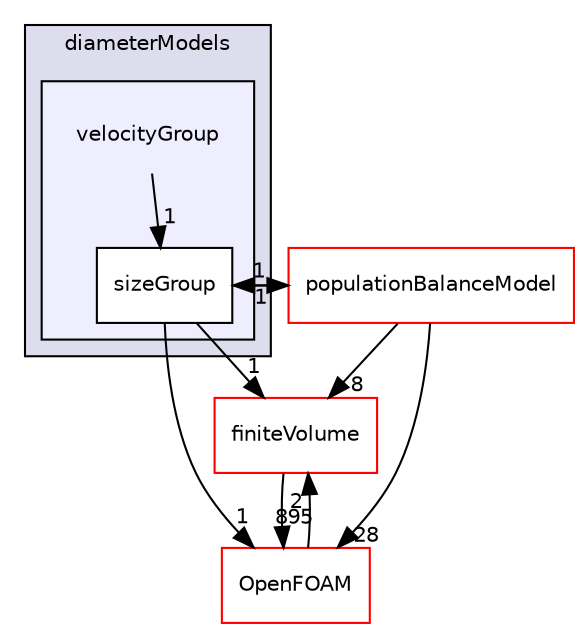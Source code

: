 digraph "src/phaseSystemModels/reactingEulerFoam/phaseSystems/diameterModels/velocityGroup" {
  bgcolor=transparent;
  compound=true
  node [ fontsize="10", fontname="Helvetica"];
  edge [ labelfontsize="10", labelfontname="Helvetica"];
  subgraph clusterdir_392fb4ca1bfd99dbd8b53c7f4b9bb9ee {
    graph [ bgcolor="#ddddee", pencolor="black", label="diameterModels" fontname="Helvetica", fontsize="10", URL="dir_392fb4ca1bfd99dbd8b53c7f4b9bb9ee.html"]
  subgraph clusterdir_271e7c6e1ecf85ff5235ed3b4871b05d {
    graph [ bgcolor="#eeeeff", pencolor="black", label="" URL="dir_271e7c6e1ecf85ff5235ed3b4871b05d.html"];
    dir_271e7c6e1ecf85ff5235ed3b4871b05d [shape=plaintext label="velocityGroup"];
    dir_e316aae83fb5e8eb6e209d25cf00578a [shape=box label="sizeGroup" color="black" fillcolor="white" style="filled" URL="dir_e316aae83fb5e8eb6e209d25cf00578a.html"];
  }
  }
  dir_9bd15774b555cf7259a6fa18f99fe99b [shape=box label="finiteVolume" color="red" URL="dir_9bd15774b555cf7259a6fa18f99fe99b.html"];
  dir_4a6d1fbad301874a73ea01594d41bbe5 [shape=box label="populationBalanceModel" color="red" URL="dir_4a6d1fbad301874a73ea01594d41bbe5.html"];
  dir_c5473ff19b20e6ec4dfe5c310b3778a8 [shape=box label="OpenFOAM" color="red" URL="dir_c5473ff19b20e6ec4dfe5c310b3778a8.html"];
  dir_9bd15774b555cf7259a6fa18f99fe99b->dir_c5473ff19b20e6ec4dfe5c310b3778a8 [headlabel="895", labeldistance=1.5 headhref="dir_000814_002151.html"];
  dir_271e7c6e1ecf85ff5235ed3b4871b05d->dir_e316aae83fb5e8eb6e209d25cf00578a [headlabel="1", labeldistance=1.5 headhref="dir_003219_003220.html"];
  dir_4a6d1fbad301874a73ea01594d41bbe5->dir_9bd15774b555cf7259a6fa18f99fe99b [headlabel="8", labeldistance=1.5 headhref="dir_000852_000814.html"];
  dir_4a6d1fbad301874a73ea01594d41bbe5->dir_c5473ff19b20e6ec4dfe5c310b3778a8 [headlabel="28", labeldistance=1.5 headhref="dir_000852_002151.html"];
  dir_4a6d1fbad301874a73ea01594d41bbe5->dir_e316aae83fb5e8eb6e209d25cf00578a [headlabel="1", labeldistance=1.5 headhref="dir_000852_003220.html"];
  dir_c5473ff19b20e6ec4dfe5c310b3778a8->dir_9bd15774b555cf7259a6fa18f99fe99b [headlabel="2", labeldistance=1.5 headhref="dir_002151_000814.html"];
  dir_e316aae83fb5e8eb6e209d25cf00578a->dir_9bd15774b555cf7259a6fa18f99fe99b [headlabel="1", labeldistance=1.5 headhref="dir_003220_000814.html"];
  dir_e316aae83fb5e8eb6e209d25cf00578a->dir_4a6d1fbad301874a73ea01594d41bbe5 [headlabel="1", labeldistance=1.5 headhref="dir_003220_000852.html"];
  dir_e316aae83fb5e8eb6e209d25cf00578a->dir_c5473ff19b20e6ec4dfe5c310b3778a8 [headlabel="1", labeldistance=1.5 headhref="dir_003220_002151.html"];
}
